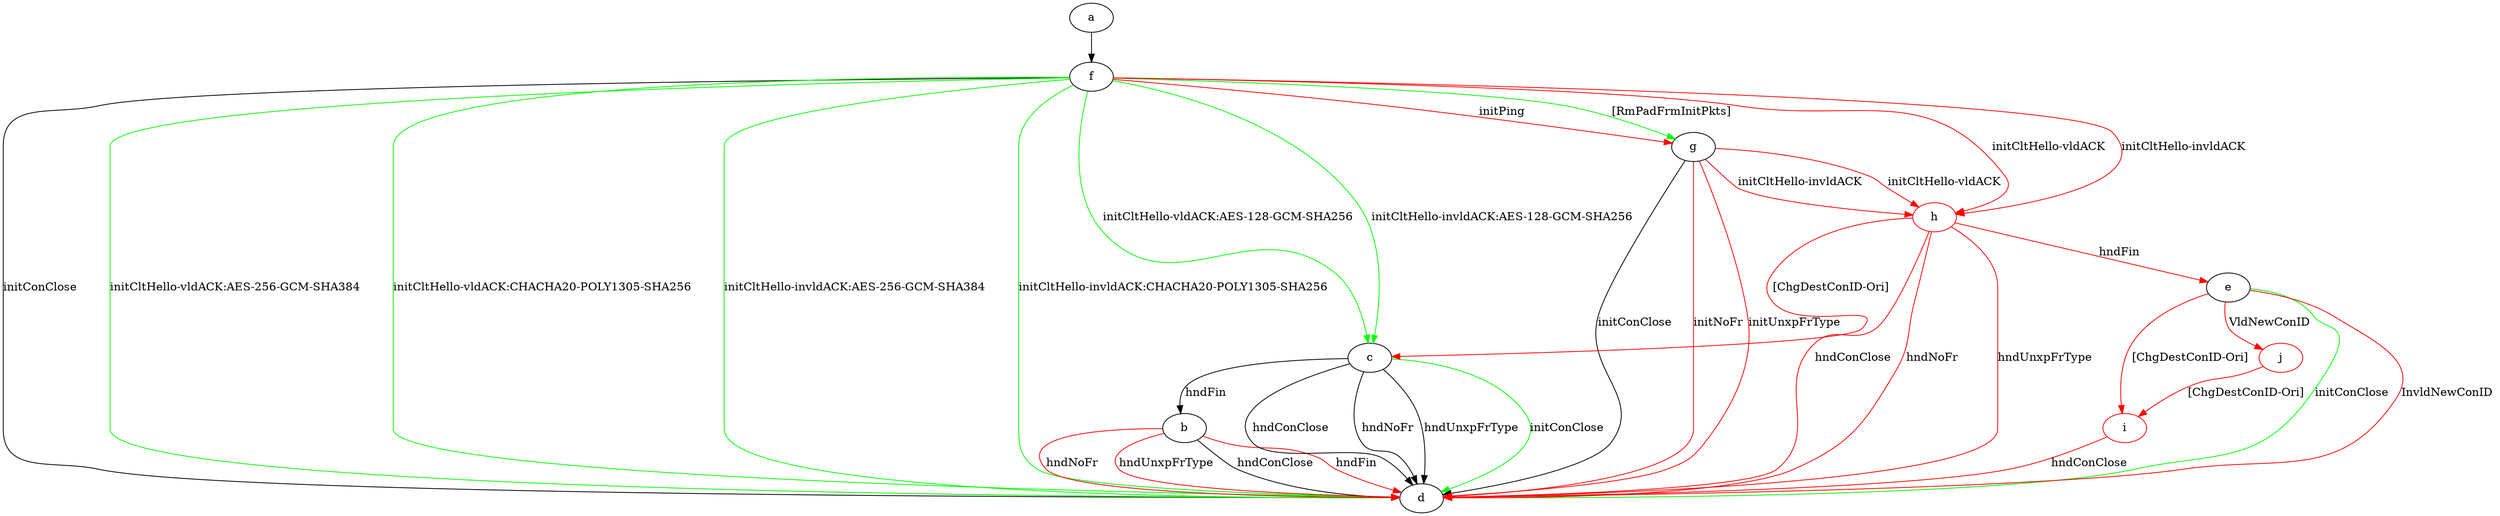 digraph "" {
	a -> f	[key=0];
	b -> d	[key=0,
		label="hndConClose "];
	b -> d	[key=1,
		color=red,
		label="hndFin "];
	b -> d	[key=2,
		color=red,
		label="hndNoFr "];
	b -> d	[key=3,
		color=red,
		label="hndUnxpFrType "];
	c -> b	[key=0,
		label="hndFin "];
	c -> d	[key=0,
		label="hndConClose "];
	c -> d	[key=1,
		label="hndNoFr "];
	c -> d	[key=2,
		label="hndUnxpFrType "];
	c -> d	[key=3,
		color=green,
		label="initConClose "];
	e -> d	[key=0,
		color=green,
		label="initConClose "];
	e -> d	[key=1,
		color=red,
		label="InvldNewConID "];
	i	[color=red];
	e -> i	[key=0,
		color=red,
		label="[ChgDestConID-Ori] "];
	j	[color=red];
	e -> j	[key=0,
		color=red,
		label="VldNewConID "];
	f -> c	[key=0,
		color=green,
		label="initCltHello-vldACK:AES-128-GCM-SHA256 "];
	f -> c	[key=1,
		color=green,
		label="initCltHello-invldACK:AES-128-GCM-SHA256 "];
	f -> d	[key=0,
		label="initConClose "];
	f -> d	[key=1,
		color=green,
		label="initCltHello-vldACK:AES-256-GCM-SHA384 "];
	f -> d	[key=2,
		color=green,
		label="initCltHello-vldACK:CHACHA20-POLY1305-SHA256 "];
	f -> d	[key=3,
		color=green,
		label="initCltHello-invldACK:AES-256-GCM-SHA384 "];
	f -> d	[key=4,
		color=green,
		label="initCltHello-invldACK:CHACHA20-POLY1305-SHA256 "];
	f -> g	[key=0,
		color=green,
		label="[RmPadFrmInitPkts] "];
	f -> g	[key=1,
		color=red,
		label="initPing "];
	h	[color=red];
	f -> h	[key=0,
		color=red,
		label="initCltHello-vldACK "];
	f -> h	[key=1,
		color=red,
		label="initCltHello-invldACK "];
	g -> d	[key=0,
		label="initConClose "];
	g -> d	[key=1,
		color=red,
		label="initNoFr "];
	g -> d	[key=2,
		color=red,
		label="initUnxpFrType "];
	g -> h	[key=0,
		color=red,
		label="initCltHello-vldACK "];
	g -> h	[key=1,
		color=red,
		label="initCltHello-invldACK "];
	h -> c	[key=0,
		color=red,
		label="[ChgDestConID-Ori] "];
	h -> d	[key=0,
		color=red,
		label="hndConClose "];
	h -> d	[key=1,
		color=red,
		label="hndNoFr "];
	h -> d	[key=2,
		color=red,
		label="hndUnxpFrType "];
	h -> e	[key=0,
		color=red,
		label="hndFin "];
	i -> d	[key=0,
		color=red,
		label="hndConClose "];
	j -> i	[key=0,
		color=red,
		label="[ChgDestConID-Ori] "];
}
